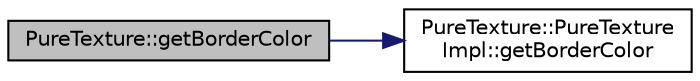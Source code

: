 digraph "PureTexture::getBorderColor"
{
 // LATEX_PDF_SIZE
  edge [fontname="Helvetica",fontsize="10",labelfontname="Helvetica",labelfontsize="10"];
  node [fontname="Helvetica",fontsize="10",shape=record];
  rankdir="LR";
  Node1 [label="PureTexture::getBorderColor",height=0.2,width=0.4,color="black", fillcolor="grey75", style="filled", fontcolor="black",tooltip="Gets color of the border."];
  Node1 -> Node2 [color="midnightblue",fontsize="10",style="solid",fontname="Helvetica"];
  Node2 [label="PureTexture::PureTexture\lImpl::getBorderColor",height=0.2,width=0.4,color="black", fillcolor="white", style="filled",URL="$class_pure_texture_1_1_pure_texture_impl.html#a1320ea0fe7ff616deae0800484476bc1",tooltip=" "];
}
